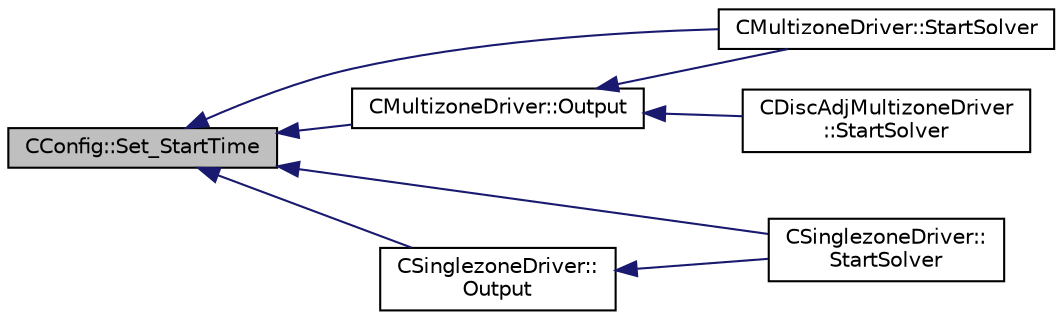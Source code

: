 digraph "CConfig::Set_StartTime"
{
  edge [fontname="Helvetica",fontsize="10",labelfontname="Helvetica",labelfontsize="10"];
  node [fontname="Helvetica",fontsize="10",shape=record];
  rankdir="LR";
  Node13978 [label="CConfig::Set_StartTime",height=0.2,width=0.4,color="black", fillcolor="grey75", style="filled", fontcolor="black"];
  Node13978 -> Node13979 [dir="back",color="midnightblue",fontsize="10",style="solid",fontname="Helvetica"];
  Node13979 [label="CMultizoneDriver::StartSolver",height=0.2,width=0.4,color="black", fillcolor="white", style="filled",URL="$class_c_multizone_driver.html#a03cfc000c383ef0d86d34e1c6aef5ff3",tooltip="[Overload] Launch the computation for multizone problems. "];
  Node13978 -> Node13980 [dir="back",color="midnightblue",fontsize="10",style="solid",fontname="Helvetica"];
  Node13980 [label="CMultizoneDriver::Output",height=0.2,width=0.4,color="black", fillcolor="white", style="filled",URL="$class_c_multizone_driver.html#a994366ecc93e27a86948b93cd3c722e7",tooltip="Output the solution in solution file. "];
  Node13980 -> Node13981 [dir="back",color="midnightblue",fontsize="10",style="solid",fontname="Helvetica"];
  Node13981 [label="CDiscAdjMultizoneDriver\l::StartSolver",height=0.2,width=0.4,color="black", fillcolor="white", style="filled",URL="$class_c_disc_adj_multizone_driver.html#a75de0a1a482ceeed4301a384f1515092",tooltip="[Overload] Launch the computation for discrete adjoint multizone problems. "];
  Node13980 -> Node13979 [dir="back",color="midnightblue",fontsize="10",style="solid",fontname="Helvetica"];
  Node13978 -> Node13982 [dir="back",color="midnightblue",fontsize="10",style="solid",fontname="Helvetica"];
  Node13982 [label="CSinglezoneDriver::\lStartSolver",height=0.2,width=0.4,color="black", fillcolor="white", style="filled",URL="$class_c_singlezone_driver.html#a6eb4215f7ee740a6d5edb798110ce44a",tooltip="[Overload] Launch the computation for single-zone problems. "];
  Node13978 -> Node13983 [dir="back",color="midnightblue",fontsize="10",style="solid",fontname="Helvetica"];
  Node13983 [label="CSinglezoneDriver::\lOutput",height=0.2,width=0.4,color="black", fillcolor="white", style="filled",URL="$class_c_singlezone_driver.html#afc32b69df4468ab19f5285782b91f0be",tooltip="Output the solution in solution file. "];
  Node13983 -> Node13982 [dir="back",color="midnightblue",fontsize="10",style="solid",fontname="Helvetica"];
}
